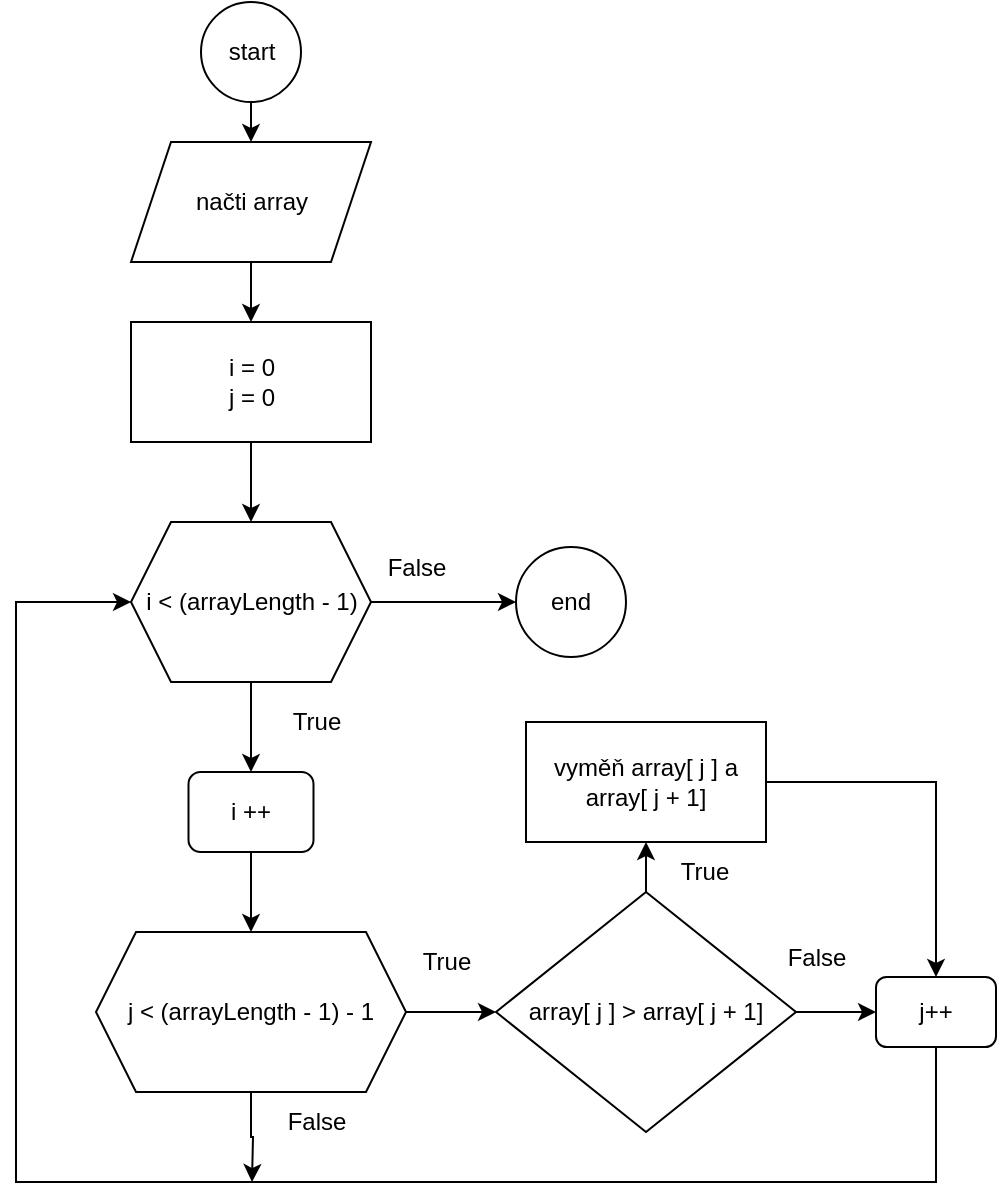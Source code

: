 <mxfile version="18.2.0" type="github">
  <diagram id="Fte_hLp4YgbjcIXDAMEt" name="Page-1">
    <mxGraphModel dx="1395" dy="759" grid="1" gridSize="10" guides="1" tooltips="1" connect="1" arrows="1" fold="1" page="1" pageScale="1" pageWidth="827" pageHeight="1169" math="0" shadow="0">
      <root>
        <mxCell id="0" />
        <mxCell id="1" parent="0" />
        <mxCell id="N4P4W6W8Eplsdm9OBYkU-3" style="edgeStyle=orthogonalEdgeStyle;rounded=0;orthogonalLoop=1;jettySize=auto;html=1;exitX=0.5;exitY=1;exitDx=0;exitDy=0;entryX=0.5;entryY=0;entryDx=0;entryDy=0;" edge="1" parent="1" source="N4P4W6W8Eplsdm9OBYkU-1" target="N4P4W6W8Eplsdm9OBYkU-2">
          <mxGeometry relative="1" as="geometry" />
        </mxCell>
        <mxCell id="N4P4W6W8Eplsdm9OBYkU-1" value="start" style="ellipse;whiteSpace=wrap;html=1;aspect=fixed;" vertex="1" parent="1">
          <mxGeometry x="162.5" y="60" width="50" height="50" as="geometry" />
        </mxCell>
        <mxCell id="N4P4W6W8Eplsdm9OBYkU-5" style="edgeStyle=orthogonalEdgeStyle;rounded=0;orthogonalLoop=1;jettySize=auto;html=1;exitX=0.5;exitY=1;exitDx=0;exitDy=0;entryX=0.5;entryY=0;entryDx=0;entryDy=0;" edge="1" parent="1" source="N4P4W6W8Eplsdm9OBYkU-2" target="N4P4W6W8Eplsdm9OBYkU-56">
          <mxGeometry relative="1" as="geometry">
            <mxPoint x="187.5" y="240" as="targetPoint" />
          </mxGeometry>
        </mxCell>
        <mxCell id="N4P4W6W8Eplsdm9OBYkU-2" value="načti array" style="shape=parallelogram;perimeter=parallelogramPerimeter;whiteSpace=wrap;html=1;fixedSize=1;" vertex="1" parent="1">
          <mxGeometry x="127.5" y="130" width="120" height="60" as="geometry" />
        </mxCell>
        <mxCell id="N4P4W6W8Eplsdm9OBYkU-38" style="edgeStyle=orthogonalEdgeStyle;rounded=0;orthogonalLoop=1;jettySize=auto;html=1;exitX=0.5;exitY=1;exitDx=0;exitDy=0;" edge="1" parent="1">
          <mxGeometry relative="1" as="geometry">
            <mxPoint x="188" y="425" as="targetPoint" />
            <mxPoint x="187.5" y="425" as="sourcePoint" />
          </mxGeometry>
        </mxCell>
        <mxCell id="N4P4W6W8Eplsdm9OBYkU-41" style="edgeStyle=orthogonalEdgeStyle;rounded=0;orthogonalLoop=1;jettySize=auto;html=1;exitX=0.5;exitY=1;exitDx=0;exitDy=0;entryX=0.5;entryY=0;entryDx=0;entryDy=0;" edge="1" parent="1" source="N4P4W6W8Eplsdm9OBYkU-47" target="N4P4W6W8Eplsdm9OBYkU-40">
          <mxGeometry relative="1" as="geometry">
            <mxPoint x="187.5" y="425" as="sourcePoint" />
          </mxGeometry>
        </mxCell>
        <mxCell id="N4P4W6W8Eplsdm9OBYkU-44" style="edgeStyle=orthogonalEdgeStyle;rounded=0;orthogonalLoop=1;jettySize=auto;html=1;exitX=1;exitY=0.5;exitDx=0;exitDy=0;entryX=0;entryY=0.5;entryDx=0;entryDy=0;" edge="1" parent="1" source="N4P4W6W8Eplsdm9OBYkU-47" target="N4P4W6W8Eplsdm9OBYkU-45">
          <mxGeometry relative="1" as="geometry">
            <mxPoint x="320" y="360" as="targetPoint" />
            <mxPoint x="263.5" y="360" as="sourcePoint" />
          </mxGeometry>
        </mxCell>
        <mxCell id="N4P4W6W8Eplsdm9OBYkU-43" style="edgeStyle=orthogonalEdgeStyle;rounded=0;orthogonalLoop=1;jettySize=auto;html=1;exitX=0.5;exitY=1;exitDx=0;exitDy=0;entryX=0.5;entryY=0;entryDx=0;entryDy=0;" edge="1" parent="1" source="N4P4W6W8Eplsdm9OBYkU-40" target="N4P4W6W8Eplsdm9OBYkU-48">
          <mxGeometry relative="1" as="geometry">
            <mxPoint x="187.5" y="510" as="targetPoint" />
          </mxGeometry>
        </mxCell>
        <mxCell id="N4P4W6W8Eplsdm9OBYkU-40" value="i ++" style="rounded=1;whiteSpace=wrap;html=1;" vertex="1" parent="1">
          <mxGeometry x="156.25" y="445" width="62.5" height="40" as="geometry" />
        </mxCell>
        <mxCell id="N4P4W6W8Eplsdm9OBYkU-45" value="end" style="ellipse;whiteSpace=wrap;html=1;aspect=fixed;" vertex="1" parent="1">
          <mxGeometry x="320" y="332.5" width="55" height="55" as="geometry" />
        </mxCell>
        <mxCell id="N4P4W6W8Eplsdm9OBYkU-47" value="i &amp;lt; (arrayLength - 1)" style="shape=hexagon;perimeter=hexagonPerimeter2;whiteSpace=wrap;html=1;fixedSize=1;" vertex="1" parent="1">
          <mxGeometry x="127.5" y="320" width="120" height="80" as="geometry" />
        </mxCell>
        <mxCell id="N4P4W6W8Eplsdm9OBYkU-49" style="edgeStyle=orthogonalEdgeStyle;rounded=0;orthogonalLoop=1;jettySize=auto;html=1;exitX=1;exitY=0.5;exitDx=0;exitDy=0;entryX=0;entryY=0.5;entryDx=0;entryDy=0;" edge="1" parent="1" source="N4P4W6W8Eplsdm9OBYkU-48" target="N4P4W6W8Eplsdm9OBYkU-50">
          <mxGeometry relative="1" as="geometry">
            <mxPoint x="320" y="565" as="targetPoint" />
          </mxGeometry>
        </mxCell>
        <mxCell id="N4P4W6W8Eplsdm9OBYkU-61" style="edgeStyle=orthogonalEdgeStyle;rounded=0;orthogonalLoop=1;jettySize=auto;html=1;exitX=0.5;exitY=1;exitDx=0;exitDy=0;" edge="1" parent="1" source="N4P4W6W8Eplsdm9OBYkU-48">
          <mxGeometry relative="1" as="geometry">
            <mxPoint x="188" y="650" as="targetPoint" />
          </mxGeometry>
        </mxCell>
        <mxCell id="N4P4W6W8Eplsdm9OBYkU-48" value="j &amp;lt; (arrayLength - 1) - 1" style="shape=hexagon;perimeter=hexagonPerimeter2;whiteSpace=wrap;html=1;fixedSize=1;" vertex="1" parent="1">
          <mxGeometry x="110" y="525" width="155" height="80" as="geometry" />
        </mxCell>
        <mxCell id="N4P4W6W8Eplsdm9OBYkU-53" value="" style="edgeStyle=orthogonalEdgeStyle;rounded=0;orthogonalLoop=1;jettySize=auto;html=1;" edge="1" parent="1" source="N4P4W6W8Eplsdm9OBYkU-50" target="N4P4W6W8Eplsdm9OBYkU-52">
          <mxGeometry relative="1" as="geometry" />
        </mxCell>
        <mxCell id="N4P4W6W8Eplsdm9OBYkU-59" style="edgeStyle=orthogonalEdgeStyle;rounded=0;orthogonalLoop=1;jettySize=auto;html=1;exitX=1;exitY=0.5;exitDx=0;exitDy=0;entryX=0;entryY=0.5;entryDx=0;entryDy=0;" edge="1" parent="1" source="N4P4W6W8Eplsdm9OBYkU-50" target="N4P4W6W8Eplsdm9OBYkU-58">
          <mxGeometry relative="1" as="geometry" />
        </mxCell>
        <mxCell id="N4P4W6W8Eplsdm9OBYkU-50" value="array[ j ] &amp;gt; array[ j + 1]" style="rhombus;whiteSpace=wrap;html=1;" vertex="1" parent="1">
          <mxGeometry x="310" y="505" width="150" height="120" as="geometry" />
        </mxCell>
        <mxCell id="N4P4W6W8Eplsdm9OBYkU-54" style="edgeStyle=orthogonalEdgeStyle;rounded=0;orthogonalLoop=1;jettySize=auto;html=1;exitX=1;exitY=0.5;exitDx=0;exitDy=0;entryX=0.5;entryY=0;entryDx=0;entryDy=0;" edge="1" parent="1" source="N4P4W6W8Eplsdm9OBYkU-52" target="N4P4W6W8Eplsdm9OBYkU-58">
          <mxGeometry relative="1" as="geometry">
            <mxPoint x="530" y="555" as="targetPoint" />
          </mxGeometry>
        </mxCell>
        <mxCell id="N4P4W6W8Eplsdm9OBYkU-52" value="vyměň array[ j ] a array[ j + 1]" style="whiteSpace=wrap;html=1;" vertex="1" parent="1">
          <mxGeometry x="325" y="420" width="120" height="60" as="geometry" />
        </mxCell>
        <mxCell id="N4P4W6W8Eplsdm9OBYkU-55" value="False" style="text;html=1;align=center;verticalAlign=middle;resizable=0;points=[];autosize=1;strokeColor=none;fillColor=none;" vertex="1" parent="1">
          <mxGeometry x="250" y="332.5" width="40" height="20" as="geometry" />
        </mxCell>
        <mxCell id="N4P4W6W8Eplsdm9OBYkU-57" style="edgeStyle=orthogonalEdgeStyle;rounded=0;orthogonalLoop=1;jettySize=auto;html=1;exitX=0.5;exitY=1;exitDx=0;exitDy=0;entryX=0.5;entryY=0;entryDx=0;entryDy=0;" edge="1" parent="1" source="N4P4W6W8Eplsdm9OBYkU-56" target="N4P4W6W8Eplsdm9OBYkU-47">
          <mxGeometry relative="1" as="geometry" />
        </mxCell>
        <mxCell id="N4P4W6W8Eplsdm9OBYkU-56" value="i = 0&lt;br&gt;j = 0" style="rounded=0;whiteSpace=wrap;html=1;" vertex="1" parent="1">
          <mxGeometry x="127.5" y="220" width="120" height="60" as="geometry" />
        </mxCell>
        <mxCell id="N4P4W6W8Eplsdm9OBYkU-60" style="edgeStyle=orthogonalEdgeStyle;rounded=0;orthogonalLoop=1;jettySize=auto;html=1;exitX=0.5;exitY=1;exitDx=0;exitDy=0;entryX=0;entryY=0.5;entryDx=0;entryDy=0;" edge="1" parent="1" source="N4P4W6W8Eplsdm9OBYkU-58" target="N4P4W6W8Eplsdm9OBYkU-47">
          <mxGeometry relative="1" as="geometry">
            <Array as="points">
              <mxPoint x="530" y="650" />
              <mxPoint x="70" y="650" />
              <mxPoint x="70" y="360" />
            </Array>
          </mxGeometry>
        </mxCell>
        <mxCell id="N4P4W6W8Eplsdm9OBYkU-58" value="j++" style="rounded=1;whiteSpace=wrap;html=1;" vertex="1" parent="1">
          <mxGeometry x="500" y="547.5" width="60" height="35" as="geometry" />
        </mxCell>
        <mxCell id="N4P4W6W8Eplsdm9OBYkU-62" value="False" style="text;html=1;align=center;verticalAlign=middle;resizable=0;points=[];autosize=1;strokeColor=none;fillColor=none;" vertex="1" parent="1">
          <mxGeometry x="200" y="610" width="40" height="20" as="geometry" />
        </mxCell>
        <mxCell id="N4P4W6W8Eplsdm9OBYkU-63" value="False" style="text;html=1;align=center;verticalAlign=middle;resizable=0;points=[];autosize=1;strokeColor=none;fillColor=none;" vertex="1" parent="1">
          <mxGeometry x="450" y="527.5" width="40" height="20" as="geometry" />
        </mxCell>
        <mxCell id="N4P4W6W8Eplsdm9OBYkU-64" value="True" style="text;html=1;align=center;verticalAlign=middle;resizable=0;points=[];autosize=1;strokeColor=none;fillColor=none;" vertex="1" parent="1">
          <mxGeometry x="394" y="485" width="40" height="20" as="geometry" />
        </mxCell>
        <mxCell id="N4P4W6W8Eplsdm9OBYkU-65" value="True" style="text;html=1;align=center;verticalAlign=middle;resizable=0;points=[];autosize=1;strokeColor=none;fillColor=none;" vertex="1" parent="1">
          <mxGeometry x="265" y="530" width="40" height="20" as="geometry" />
        </mxCell>
        <mxCell id="N4P4W6W8Eplsdm9OBYkU-66" value="True" style="text;html=1;align=center;verticalAlign=middle;resizable=0;points=[];autosize=1;strokeColor=none;fillColor=none;" vertex="1" parent="1">
          <mxGeometry x="200" y="410" width="40" height="20" as="geometry" />
        </mxCell>
      </root>
    </mxGraphModel>
  </diagram>
</mxfile>
